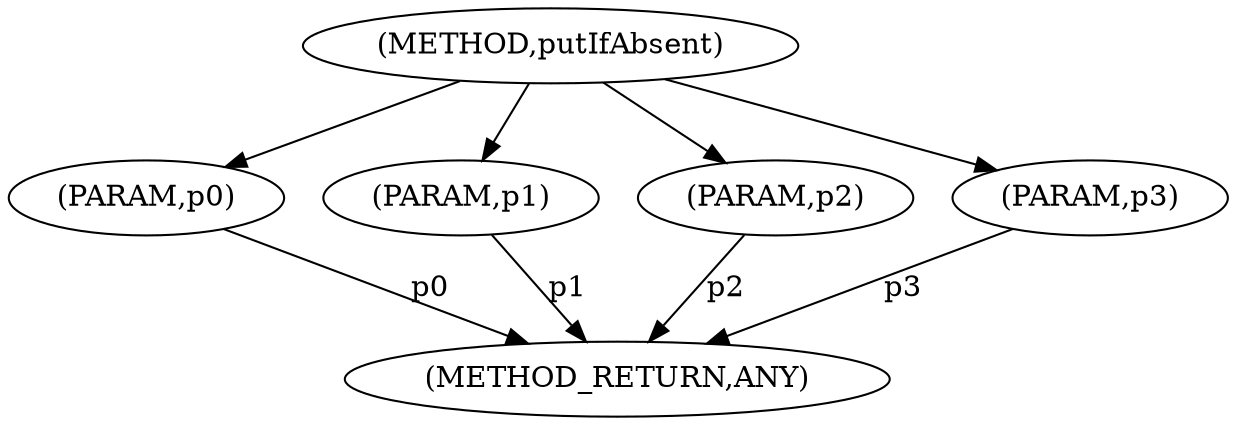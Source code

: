 digraph "putIfAbsent" {  
"6225" [label = <(METHOD,putIfAbsent)> ]
"6231" [label = <(METHOD_RETURN,ANY)> ]
"6226" [label = <(PARAM,p0)> ]
"6227" [label = <(PARAM,p1)> ]
"6228" [label = <(PARAM,p2)> ]
"6229" [label = <(PARAM,p3)> ]
  "6226" -> "6231"  [ label = "p0"] 
  "6227" -> "6231"  [ label = "p1"] 
  "6228" -> "6231"  [ label = "p2"] 
  "6229" -> "6231"  [ label = "p3"] 
  "6225" -> "6226" 
  "6225" -> "6227" 
  "6225" -> "6228" 
  "6225" -> "6229" 
}

